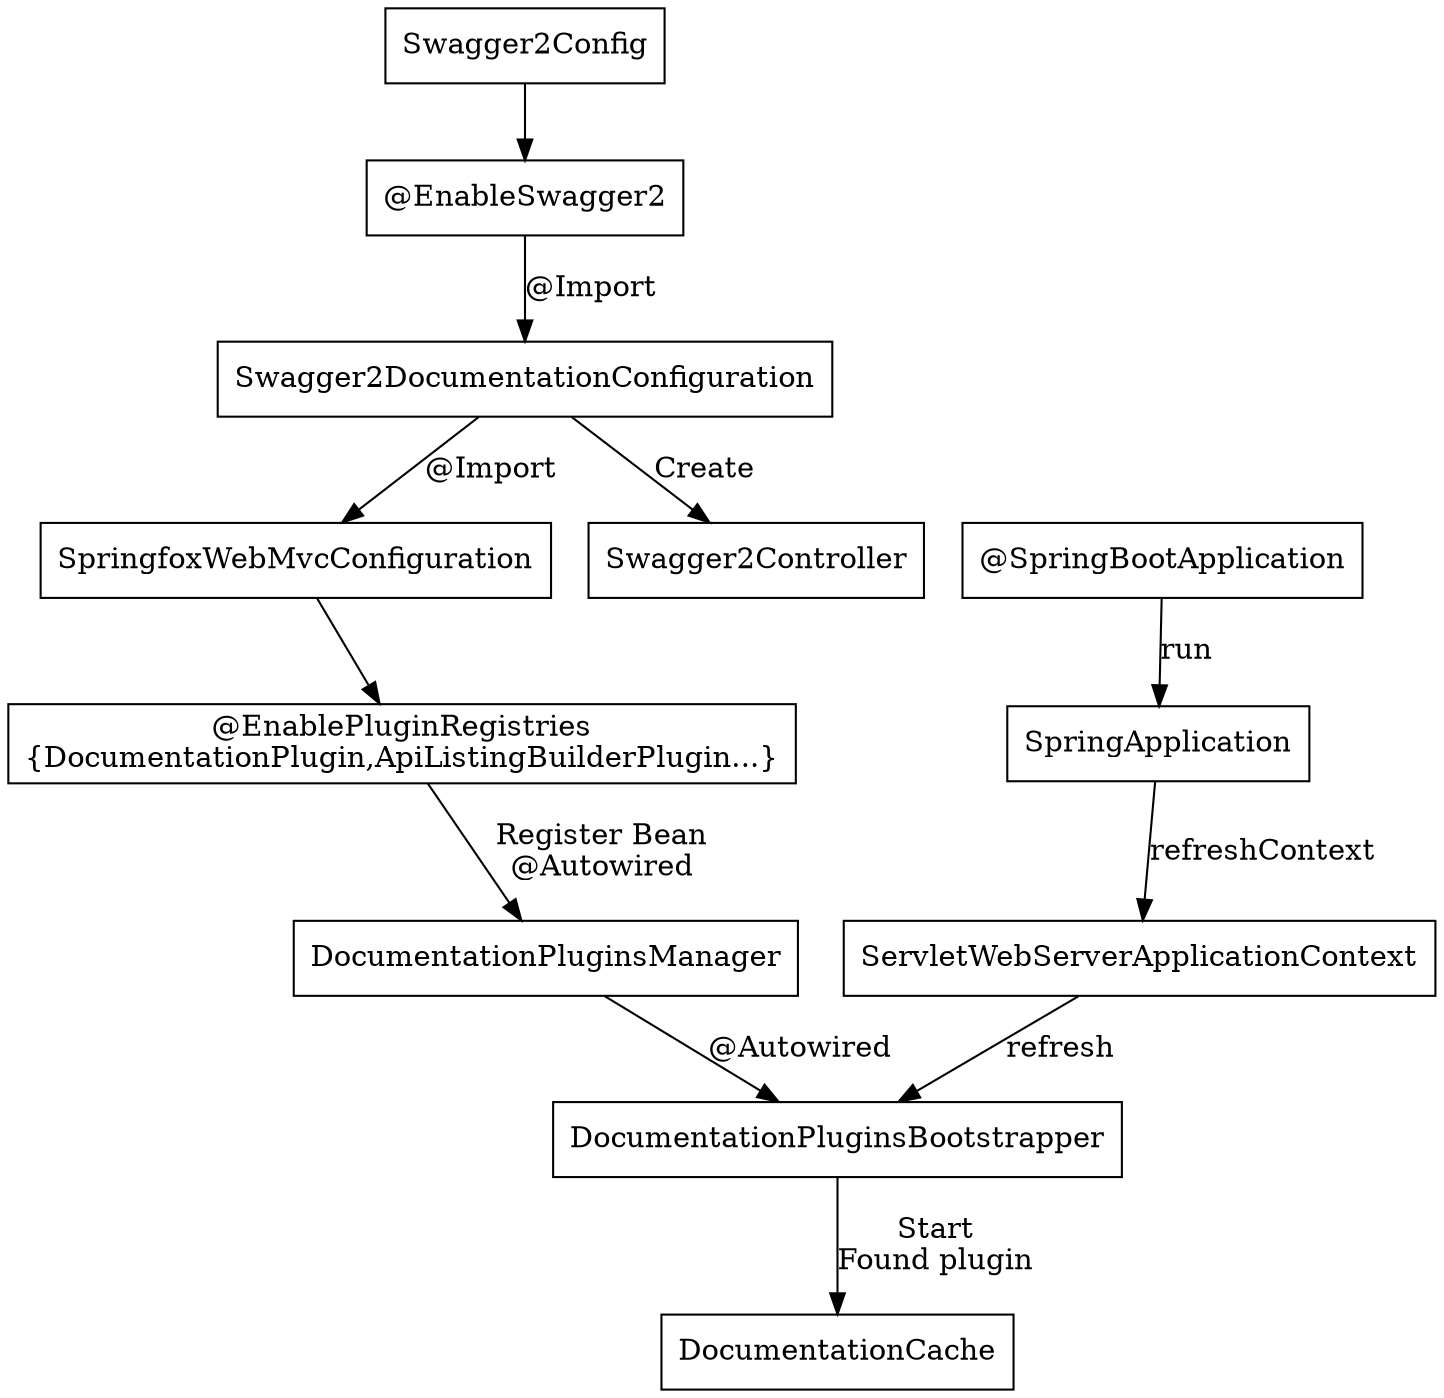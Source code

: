 digraph mygraph {
  node [shape=box];
  Swagger2Config-> "@EnableSwagger2"
  "@EnableSwagger2"-> Swagger2DocumentationConfiguration[ label = "@Import" ]
  Swagger2DocumentationConfiguration -> SpringfoxWebMvcConfiguration  [ label = "@Import" ]
  Swagger2DocumentationConfiguration -> Swagger2Controller  [ label = "Create" ]
  SpringfoxWebMvcConfiguration -> "@EnablePluginRegistries\n{DocumentationPlugin,ApiListingBuilderPlugin...}"
  "@EnablePluginRegistries\n{DocumentationPlugin,ApiListingBuilderPlugin...}" -> DocumentationPluginsManager [ label = "Register Bean\n@Autowired" ]
  "@SpringBootApplication" -> SpringApplication [ label = "run" ]
  SpringApplication -> ServletWebServerApplicationContext [ label = "refreshContext" ]
  ServletWebServerApplicationContext -> DocumentationPluginsBootstrapper [ label = "refresh" ]
  DocumentationPluginsManager -> DocumentationPluginsBootstrapper  [ label = "@Autowired" ]
  DocumentationPluginsBootstrapper-> DocumentationCache [ label = "Start\nFound plugin" ]
}